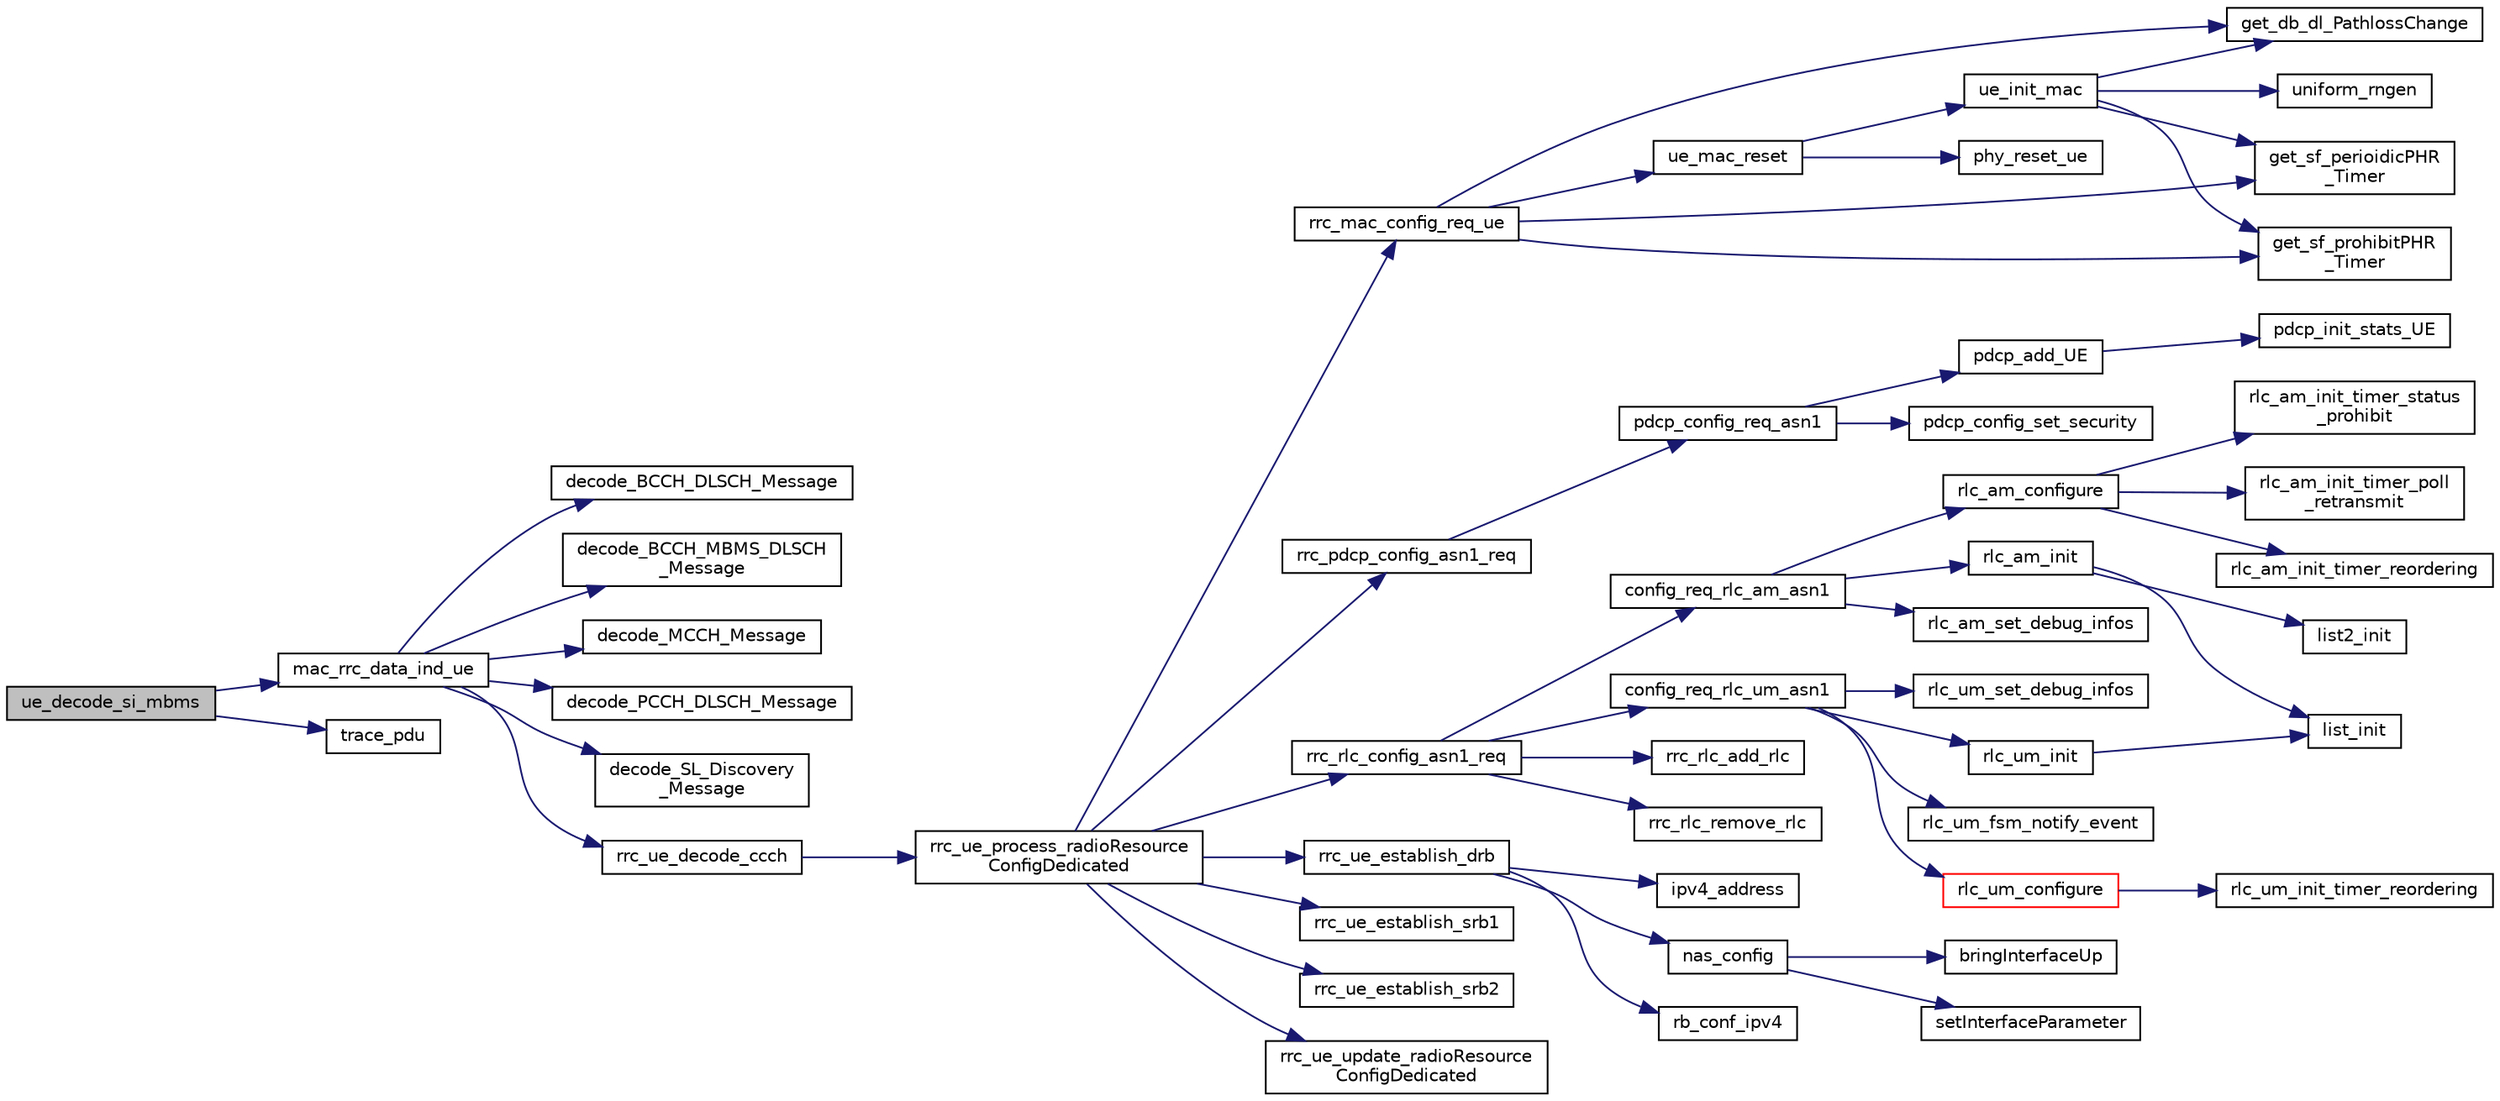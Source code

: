 digraph "ue_decode_si_mbms"
{
 // LATEX_PDF_SIZE
  edge [fontname="Helvetica",fontsize="10",labelfontname="Helvetica",labelfontsize="10"];
  node [fontname="Helvetica",fontsize="10",shape=record];
  rankdir="LR";
  Node1 [label="ue_decode_si_mbms",height=0.2,width=0.4,color="black", fillcolor="grey75", style="filled", fontcolor="black",tooltip=" "];
  Node1 -> Node2 [color="midnightblue",fontsize="10",style="solid",fontname="Helvetica"];
  Node2 [label="mac_rrc_data_ind_ue",height=0.2,width=0.4,color="black", fillcolor="white", style="filled",URL="$group____rrc.html#ga81d228980a27c3379568d77e89865d35",tooltip=" "];
  Node2 -> Node3 [color="midnightblue",fontsize="10",style="solid",fontname="Helvetica"];
  Node3 [label="decode_BCCH_DLSCH_Message",height=0.2,width=0.4,color="black", fillcolor="white", style="filled",URL="$group____rrc.html#ga2e26a97b9297041fb364b993063f9d70",tooltip=" "];
  Node2 -> Node4 [color="midnightblue",fontsize="10",style="solid",fontname="Helvetica"];
  Node4 [label="decode_BCCH_MBMS_DLSCH\l_Message",height=0.2,width=0.4,color="black", fillcolor="white", style="filled",URL="$group____rrc.html#gaf77b6944a9c0574579aff8e081689a30",tooltip=" "];
  Node2 -> Node5 [color="midnightblue",fontsize="10",style="solid",fontname="Helvetica"];
  Node5 [label="decode_MCCH_Message",height=0.2,width=0.4,color="black", fillcolor="white", style="filled",URL="$group____rrc.html#ga2263c7b02e2226b0c0c004d9f0d0e972",tooltip=" "];
  Node2 -> Node6 [color="midnightblue",fontsize="10",style="solid",fontname="Helvetica"];
  Node6 [label="decode_PCCH_DLSCH_Message",height=0.2,width=0.4,color="black", fillcolor="white", style="filled",URL="$group____rrc.html#ga3238abf2f132fea28455e5434488e41f",tooltip=" "];
  Node2 -> Node7 [color="midnightblue",fontsize="10",style="solid",fontname="Helvetica"];
  Node7 [label="decode_SL_Discovery\l_Message",height=0.2,width=0.4,color="black", fillcolor="white", style="filled",URL="$group____rrc.html#ga9926b63ddfc3d43ce554ee3902535ee4",tooltip=" "];
  Node2 -> Node8 [color="midnightblue",fontsize="10",style="solid",fontname="Helvetica"];
  Node8 [label="rrc_ue_decode_ccch",height=0.2,width=0.4,color="black", fillcolor="white", style="filled",URL="$group____rrc.html#gafeede0bc08155a888fc2c8f1d113a80d",tooltip="Decodes DL-CCCH message and invokes appropriate routine to handle the message."];
  Node8 -> Node9 [color="midnightblue",fontsize="10",style="solid",fontname="Helvetica"];
  Node9 [label="rrc_ue_process_radioResource\lConfigDedicated",height=0.2,width=0.4,color="black", fillcolor="white", style="filled",URL="$group____rrc.html#ga4a34b91b0d2ce41ace5eec79170facd8",tooltip="Process a RadioResourceConfigDedicated Message and configure PHY/MAC."];
  Node9 -> Node10 [color="midnightblue",fontsize="10",style="solid",fontname="Helvetica"];
  Node10 [label="rrc_mac_config_req_ue",height=0.2,width=0.4,color="black", fillcolor="white", style="filled",URL="$group____mac.html#gafe15012710aa9742582216918ff0f028",tooltip="RRC eNB Configuration primitive for PHY/MAC. Allows configuration of PHY/MAC resources based on Syste..."];
  Node10 -> Node11 [color="midnightblue",fontsize="10",style="solid",fontname="Helvetica"];
  Node11 [label="get_db_dl_PathlossChange",height=0.2,width=0.4,color="black", fillcolor="white", style="filled",URL="$group____mac.html#ga764993404bc016bcd9dfebdd10aaaa14",tooltip="get the db form the path loss change configured by the higher layer"];
  Node10 -> Node12 [color="midnightblue",fontsize="10",style="solid",fontname="Helvetica"];
  Node12 [label="get_sf_perioidicPHR\l_Timer",height=0.2,width=0.4,color="black", fillcolor="white", style="filled",URL="$group____mac.html#gad66af9ea051d9714c152c74168103142",tooltip="get the number of subframe form the periodic PHR timer configured by the higher layer"];
  Node10 -> Node13 [color="midnightblue",fontsize="10",style="solid",fontname="Helvetica"];
  Node13 [label="get_sf_prohibitPHR\l_Timer",height=0.2,width=0.4,color="black", fillcolor="white", style="filled",URL="$group____mac.html#ga933ccf9b77944c58de0bfea4db388d95",tooltip="get the number of subframe form the prohibit PHR duration configured by the higher layer"];
  Node10 -> Node14 [color="midnightblue",fontsize="10",style="solid",fontname="Helvetica"];
  Node14 [label="ue_mac_reset",height=0.2,width=0.4,color="black", fillcolor="white", style="filled",URL="$group____mac.html#ga968bf9010590de196f107a6c6f8ed528",tooltip=" "];
  Node14 -> Node15 [color="midnightblue",fontsize="10",style="solid",fontname="Helvetica"];
  Node15 [label="phy_reset_ue",height=0.2,width=0.4,color="black", fillcolor="white", style="filled",URL="$config__ue_8c.html#a0fef1b3a3eb7a3467718f501d2371ea3",tooltip=" "];
  Node14 -> Node16 [color="midnightblue",fontsize="10",style="solid",fontname="Helvetica"];
  Node16 [label="ue_init_mac",height=0.2,width=0.4,color="black", fillcolor="white", style="filled",URL="$group____mac.html#gabdd32b2e7149305840a1af51bf155c50",tooltip=" "];
  Node16 -> Node11 [color="midnightblue",fontsize="10",style="solid",fontname="Helvetica"];
  Node16 -> Node12 [color="midnightblue",fontsize="10",style="solid",fontname="Helvetica"];
  Node16 -> Node13 [color="midnightblue",fontsize="10",style="solid",fontname="Helvetica"];
  Node16 -> Node17 [color="midnightblue",fontsize="10",style="solid",fontname="Helvetica"];
  Node17 [label="uniform_rngen",height=0.2,width=0.4,color="black", fillcolor="white", style="filled",URL="$group____mac.html#ga16686da47f6f375ecce38c22fa05ded7",tooltip=" "];
  Node9 -> Node18 [color="midnightblue",fontsize="10",style="solid",fontname="Helvetica"];
  Node18 [label="rrc_pdcp_config_asn1_req",height=0.2,width=0.4,color="black", fillcolor="white", style="filled",URL="$group____pdcp.html#ga3e65d0ecf9f1939cbefcffa4f3c05d3f",tooltip=" "];
  Node18 -> Node19 [color="midnightblue",fontsize="10",style="solid",fontname="Helvetica"];
  Node19 [label="pdcp_config_req_asn1",height=0.2,width=0.4,color="black", fillcolor="white", style="filled",URL="$pdcp_8c.html#a10a68f41de0b08f250cfc44ed0844d1e",tooltip=" "];
  Node19 -> Node20 [color="midnightblue",fontsize="10",style="solid",fontname="Helvetica"];
  Node20 [label="pdcp_add_UE",height=0.2,width=0.4,color="black", fillcolor="white", style="filled",URL="$group____pdcp.html#ga9301f59627d547303091e69a615606dc",tooltip="Function (for RRC) to add a new UE in PDCP module."];
  Node20 -> Node21 [color="midnightblue",fontsize="10",style="solid",fontname="Helvetica"];
  Node21 [label="pdcp_init_stats_UE",height=0.2,width=0.4,color="black", fillcolor="white", style="filled",URL="$pdcp_8c.html#a3938a1da1649a85b593599eec276423d",tooltip=" "];
  Node19 -> Node22 [color="midnightblue",fontsize="10",style="solid",fontname="Helvetica"];
  Node22 [label="pdcp_config_set_security",height=0.2,width=0.4,color="black", fillcolor="white", style="filled",URL="$group____pdcp.html#gab521b1aae92b7b23482ff5a59b02d351",tooltip=" "];
  Node9 -> Node23 [color="midnightblue",fontsize="10",style="solid",fontname="Helvetica"];
  Node23 [label="rrc_rlc_config_asn1_req",height=0.2,width=0.4,color="black", fillcolor="white", style="filled",URL="$group__em.html#ga7b0216172f78c506c62b8284e78abae6",tooltip=" "];
  Node23 -> Node24 [color="midnightblue",fontsize="10",style="solid",fontname="Helvetica"];
  Node24 [label="config_req_rlc_am_asn1",height=0.2,width=0.4,color="black", fillcolor="white", style="filled",URL="$group__em.html#ga17a0977a663faabfec698e2ea771446f",tooltip=" "];
  Node24 -> Node25 [color="midnightblue",fontsize="10",style="solid",fontname="Helvetica"];
  Node25 [label="rlc_am_configure",height=0.2,width=0.4,color="black", fillcolor="white", style="filled",URL="$group__em.html#gaf3b2cd84a936c90b896acba714d37f76",tooltip="Set RLC AM protocol parameters."];
  Node25 -> Node26 [color="midnightblue",fontsize="10",style="solid",fontname="Helvetica"];
  Node26 [label="rlc_am_init_timer_poll\l_retransmit",height=0.2,width=0.4,color="black", fillcolor="white", style="filled",URL="$group__em.html#gac07157a49820c01e5c4ed978d4655921",tooltip="Initialize the timer Poll-retransmit with RLC AM time-out config parameter."];
  Node25 -> Node27 [color="midnightblue",fontsize="10",style="solid",fontname="Helvetica"];
  Node27 [label="rlc_am_init_timer_reordering",height=0.2,width=0.4,color="black", fillcolor="white", style="filled",URL="$group__em.html#gad51249713b656cd4ff24741477a28695",tooltip="Initialize the timer reordering with RLC AM time-out config parameter."];
  Node25 -> Node28 [color="midnightblue",fontsize="10",style="solid",fontname="Helvetica"];
  Node28 [label="rlc_am_init_timer_status\l_prohibit",height=0.2,width=0.4,color="black", fillcolor="white", style="filled",URL="$group__em.html#gac16129a33196b1d10441cdc26f90a458",tooltip="Initialize the timer status-prohibit with RLC AM time-out config parameter."];
  Node24 -> Node29 [color="midnightblue",fontsize="10",style="solid",fontname="Helvetica"];
  Node29 [label="rlc_am_init",height=0.2,width=0.4,color="black", fillcolor="white", style="filled",URL="$group__em.html#ga5d6bf9b1b85f9335929bda3867cde24c",tooltip="Initialize the RLC AM protocol instance, reset variables, allocate buffers, lists,..."];
  Node29 -> Node30 [color="midnightblue",fontsize="10",style="solid",fontname="Helvetica"];
  Node30 [label="list2_init",height=0.2,width=0.4,color="black", fillcolor="white", style="filled",URL="$list_8h.html#a2541783413dfb9abad3e67c9e425b99b",tooltip=" "];
  Node29 -> Node31 [color="midnightblue",fontsize="10",style="solid",fontname="Helvetica"];
  Node31 [label="list_init",height=0.2,width=0.4,color="black", fillcolor="white", style="filled",URL="$list_8c.html#a896782f4f794d085242b80e09bbc91dd",tooltip=" "];
  Node24 -> Node32 [color="midnightblue",fontsize="10",style="solid",fontname="Helvetica"];
  Node32 [label="rlc_am_set_debug_infos",height=0.2,width=0.4,color="black", fillcolor="white", style="filled",URL="$group__em.html#ga7af095809b3110182b4beebe5c865a6e",tooltip=" "];
  Node23 -> Node33 [color="midnightblue",fontsize="10",style="solid",fontname="Helvetica"];
  Node33 [label="config_req_rlc_um_asn1",height=0.2,width=0.4,color="black", fillcolor="white", style="filled",URL="$group__em.html#ga349cec326628344a3896ab66accdfeec",tooltip=" "];
  Node33 -> Node34 [color="midnightblue",fontsize="10",style="solid",fontname="Helvetica"];
  Node34 [label="rlc_um_configure",height=0.2,width=0.4,color="red", fillcolor="white", style="filled",URL="$group__em.html#ga600588620219751cec5679ba0e3127cd",tooltip="Configure RLC UM protocol parameters."];
  Node34 -> Node35 [color="midnightblue",fontsize="10",style="solid",fontname="Helvetica"];
  Node35 [label="rlc_um_init_timer_reordering",height=0.2,width=0.4,color="black", fillcolor="white", style="filled",URL="$group__em.html#ga9b22ed31ef856f3a02b9ecb0603e26b5",tooltip=" "];
  Node33 -> Node37 [color="midnightblue",fontsize="10",style="solid",fontname="Helvetica"];
  Node37 [label="rlc_um_fsm_notify_event",height=0.2,width=0.4,color="black", fillcolor="white", style="filled",URL="$group__em.html#ga75987c28c1fdfac4f3ba001013a4fc7b",tooltip="Send an event to the RLC UM finite state machine."];
  Node33 -> Node38 [color="midnightblue",fontsize="10",style="solid",fontname="Helvetica"];
  Node38 [label="rlc_um_init",height=0.2,width=0.4,color="black", fillcolor="white", style="filled",URL="$group__em.html#ga7fd7aa9bdcb97d6cb653350e6011e94c",tooltip="Initialize a RLC UM protocol instance, initialize all variables, lists, allocate buffers for making t..."];
  Node38 -> Node31 [color="midnightblue",fontsize="10",style="solid",fontname="Helvetica"];
  Node33 -> Node39 [color="midnightblue",fontsize="10",style="solid",fontname="Helvetica"];
  Node39 [label="rlc_um_set_debug_infos",height=0.2,width=0.4,color="black", fillcolor="white", style="filled",URL="$group__em.html#gace9032f18521f8b89f56b0d054d7ed65",tooltip=" "];
  Node23 -> Node40 [color="midnightblue",fontsize="10",style="solid",fontname="Helvetica"];
  Node40 [label="rrc_rlc_add_rlc",height=0.2,width=0.4,color="black", fillcolor="white", style="filled",URL="$group__em.html#gaae8324006fc26e060416197b745d82d2",tooltip=" "];
  Node23 -> Node41 [color="midnightblue",fontsize="10",style="solid",fontname="Helvetica"];
  Node41 [label="rrc_rlc_remove_rlc",height=0.2,width=0.4,color="black", fillcolor="white", style="filled",URL="$group__em.html#ga4ddb06375ccc51dd862170704bd96085",tooltip="Remove a RLC protocol instance from a radio bearer."];
  Node9 -> Node42 [color="midnightblue",fontsize="10",style="solid",fontname="Helvetica"];
  Node42 [label="rrc_ue_establish_drb",height=0.2,width=0.4,color="black", fillcolor="white", style="filled",URL="$group____rrc.html#ga9aab6b87aa472761aa8496fde9515bfa",tooltip="Establish a DRB according to DRB_ToAddMod structure."];
  Node42 -> Node43 [color="midnightblue",fontsize="10",style="solid",fontname="Helvetica"];
  Node43 [label="ipv4_address",height=0.2,width=0.4,color="black", fillcolor="white", style="filled",URL="$nas__config_8h.html#ab3395d5cf9f94c424d4a8a340fe30187",tooltip=" "];
  Node42 -> Node44 [color="midnightblue",fontsize="10",style="solid",fontname="Helvetica"];
  Node44 [label="nas_config",height=0.2,width=0.4,color="black", fillcolor="white", style="filled",URL="$nas__config_8c.html#a207b32fb79c4d143d370055cd440f200",tooltip=" "];
  Node44 -> Node45 [color="midnightblue",fontsize="10",style="solid",fontname="Helvetica"];
  Node45 [label="bringInterfaceUp",height=0.2,width=0.4,color="black", fillcolor="white", style="filled",URL="$nas__config_8c.html#a6617f68f80470eca149d875b10175145",tooltip=" "];
  Node44 -> Node46 [color="midnightblue",fontsize="10",style="solid",fontname="Helvetica"];
  Node46 [label="setInterfaceParameter",height=0.2,width=0.4,color="black", fillcolor="white", style="filled",URL="$nas__config_8c.html#aa4fc84d1d882eec687c51ce2ccd49064",tooltip="This function sets an genneric interface parameter (SIOCSIFADDR, SIOCSIFNETMASK, SIOCSIFBRDADDR,..."];
  Node42 -> Node47 [color="midnightblue",fontsize="10",style="solid",fontname="Helvetica"];
  Node47 [label="rb_conf_ipv4",height=0.2,width=0.4,color="black", fillcolor="white", style="filled",URL="$nas__config_8h.html#a01d9c9d2f030abf1914f0c617a3e7203",tooltip=" "];
  Node9 -> Node48 [color="midnightblue",fontsize="10",style="solid",fontname="Helvetica"];
  Node48 [label="rrc_ue_establish_srb1",height=0.2,width=0.4,color="black", fillcolor="white", style="filled",URL="$group____rrc.html#ga68c5ff6c9300dcd908cf93cb312cec31",tooltip="Establish SRB1 based on configuration in SRB_ToAddMod structure. Configures RLC/PDCP accordingly."];
  Node9 -> Node49 [color="midnightblue",fontsize="10",style="solid",fontname="Helvetica"];
  Node49 [label="rrc_ue_establish_srb2",height=0.2,width=0.4,color="black", fillcolor="white", style="filled",URL="$group____rrc.html#ga35f699830085ea0829de0cc9df395c34",tooltip="Establish SRB2 based on configuration in SRB_ToAddMod structure. Configures RLC/PDCP accordingly."];
  Node9 -> Node50 [color="midnightblue",fontsize="10",style="solid",fontname="Helvetica"];
  Node50 [label="rrc_ue_update_radioResource\lConfigDedicated",height=0.2,width=0.4,color="black", fillcolor="white", style="filled",URL="$rrc__UE_8c.html#a2b8f47f01d383f14ec44ed2201da3107",tooltip=" "];
  Node1 -> Node51 [color="midnightblue",fontsize="10",style="solid",fontname="Helvetica"];
  Node51 [label="trace_pdu",height=0.2,width=0.4,color="black", fillcolor="white", style="filled",URL="$group____oai.html#ga33d924a6f237550baee5d5048bd5c839",tooltip=" "];
}
